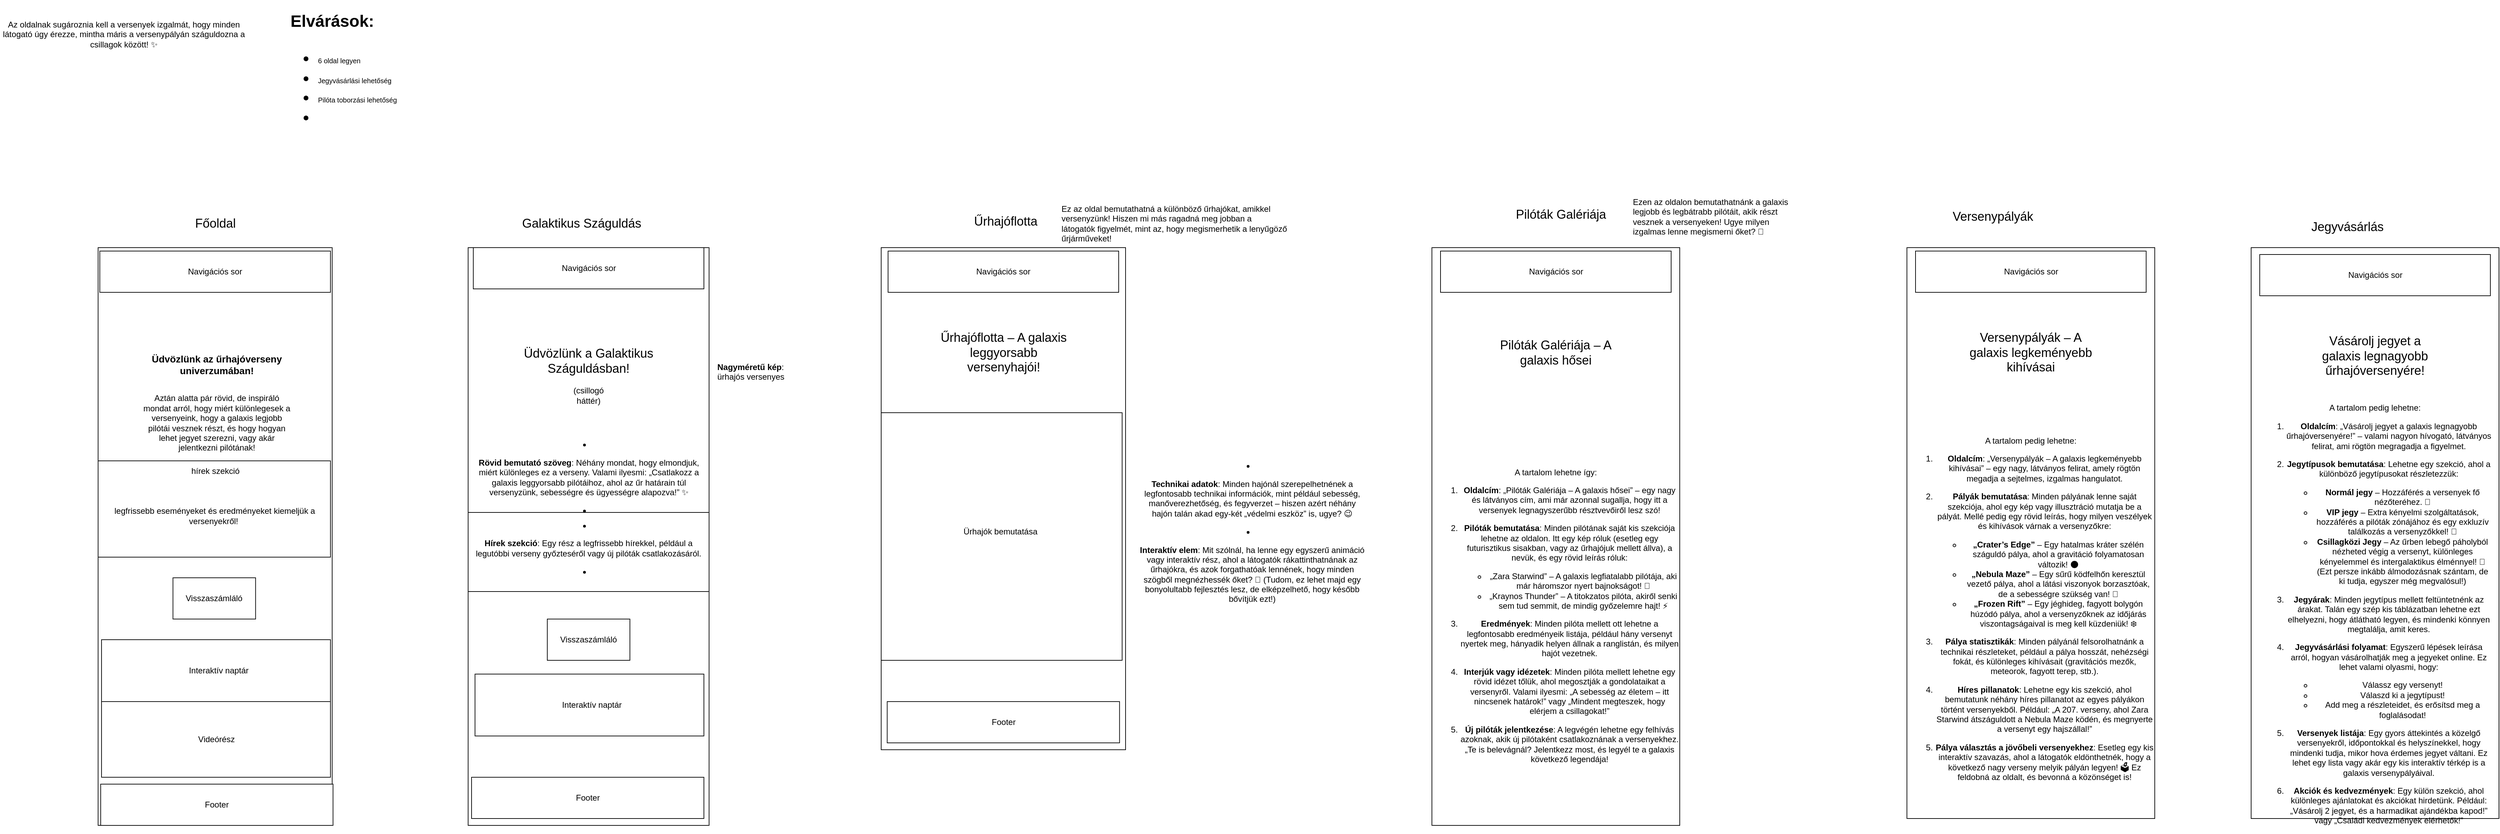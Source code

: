 <mxfile version="24.7.14">
  <diagram name="Page-1" id="7nvYOw_i18pYTV3BVsW4">
    <mxGraphModel dx="1193" dy="1925" grid="1" gridSize="10" guides="1" tooltips="1" connect="1" arrows="1" fold="1" page="1" pageScale="1" pageWidth="827" pageHeight="1169" math="0" shadow="0">
      <root>
        <mxCell id="0" />
        <mxCell id="1" parent="0" />
        <mxCell id="uCUTDOpJi0z06TZupSKV-12" value="" style="rounded=0;whiteSpace=wrap;html=1;" vertex="1" parent="1">
          <mxGeometry x="142.5" y="200" width="340" height="840" as="geometry" />
        </mxCell>
        <mxCell id="uCUTDOpJi0z06TZupSKV-3" value="Az oldalnak sugároznia kell a versenyek izgalmát, hogy minden látogató úgy érezze, mintha máris a versenypályán száguldozna a csillagok között! ✨" style="text;html=1;align=center;verticalAlign=middle;whiteSpace=wrap;rounded=0;" vertex="1" parent="1">
          <mxGeometry y="-160" width="360" height="100" as="geometry" />
        </mxCell>
        <mxCell id="uCUTDOpJi0z06TZupSKV-4" value="&lt;h1 style=&quot;margin-top: 0px;&quot;&gt;&lt;span style=&quot;background-color: initial;&quot;&gt;Elvárások:&lt;/span&gt;&lt;/h1&gt;&lt;h1 style=&quot;margin-top: 0px;&quot;&gt;&lt;ul&gt;&lt;li&gt;&lt;font size=&quot;1&quot;&gt;&lt;span style=&quot;font-weight: 400;&quot;&gt;6 oldal legyen&lt;/span&gt;&lt;/font&gt;&lt;/li&gt;&lt;li&gt;&lt;font size=&quot;1&quot;&gt;&lt;span style=&quot;font-weight: 400;&quot;&gt;Jegyvásárlási lehetőség&lt;/span&gt;&lt;/font&gt;&lt;/li&gt;&lt;li&gt;&lt;font size=&quot;1&quot;&gt;&lt;span style=&quot;font-weight: 400;&quot;&gt;Pilóta toborzási lehetőség&lt;/span&gt;&lt;/font&gt;&lt;/li&gt;&lt;li&gt;&lt;font size=&quot;1&quot;&gt;&lt;span style=&quot;font-weight: 400;&quot;&gt;&lt;br&gt;&lt;/span&gt;&lt;/font&gt;&lt;/li&gt;&lt;/ul&gt;&lt;/h1&gt;" style="text;html=1;whiteSpace=wrap;overflow=hidden;rounded=0;" vertex="1" parent="1">
          <mxGeometry x="420" y="-150" width="470" height="180" as="geometry" />
        </mxCell>
        <mxCell id="uCUTDOpJi0z06TZupSKV-5" value="&lt;font style=&quot;font-size: 18px;&quot;&gt;Főoldal&lt;/font&gt;" style="text;html=1;align=center;verticalAlign=middle;whiteSpace=wrap;rounded=0;" vertex="1" parent="1">
          <mxGeometry x="147.5" y="150" width="330" height="30" as="geometry" />
        </mxCell>
        <mxCell id="uCUTDOpJi0z06TZupSKV-6" value="" style="shape=image;html=1;verticalAlign=top;verticalLabelPosition=bottom;labelBackgroundColor=#ffffff;imageAspect=0;aspect=fixed;image=https://cdn4.iconfinder.com/data/icons/evil-icons-user-interface/64/picture-128.png" vertex="1" parent="1">
          <mxGeometry x="145" y="200" width="340" height="340" as="geometry" />
        </mxCell>
        <mxCell id="uCUTDOpJi0z06TZupSKV-7" value="&lt;font style=&quot;font-size: 14px;&quot;&gt;&lt;b&gt;Üdvözlünk az űrhajóverseny univerzumában!&lt;/b&gt;&lt;/font&gt;" style="text;html=1;align=center;verticalAlign=middle;whiteSpace=wrap;rounded=0;" vertex="1" parent="1">
          <mxGeometry x="170" y="355" width="290" height="30" as="geometry" />
        </mxCell>
        <mxCell id="uCUTDOpJi0z06TZupSKV-8" value="Navigációs sor" style="rounded=0;whiteSpace=wrap;html=1;" vertex="1" parent="1">
          <mxGeometry x="145" y="205" width="335" height="60" as="geometry" />
        </mxCell>
        <mxCell id="uCUTDOpJi0z06TZupSKV-10" value="Aztán alatta pár rövid, de inspiráló mondat arról, hogy miért különlegesek a versenyeink, hogy a galaxis legjobb pilótái vesznek részt, és hogy hogyan lehet jegyet szerezni, vagy akár jelentkezni pilótának!" style="text;html=1;align=center;verticalAlign=middle;whiteSpace=wrap;rounded=0;" vertex="1" parent="1">
          <mxGeometry x="205" y="400" width="220" height="110" as="geometry" />
        </mxCell>
        <mxCell id="uCUTDOpJi0z06TZupSKV-13" value="" style="rounded=0;whiteSpace=wrap;html=1;" vertex="1" parent="1">
          <mxGeometry x="142.5" y="510" width="337.5" height="140" as="geometry" />
        </mxCell>
        <mxCell id="uCUTDOpJi0z06TZupSKV-14" value="hírek szekció" style="text;html=1;align=center;verticalAlign=middle;whiteSpace=wrap;rounded=0;" vertex="1" parent="1">
          <mxGeometry x="242.5" y="510" width="140" height="30" as="geometry" />
        </mxCell>
        <mxCell id="uCUTDOpJi0z06TZupSKV-15" value="legfrissebb eseményeket és eredményeket kiemeljük a versenyekről!&amp;nbsp;" style="text;html=1;align=center;verticalAlign=middle;whiteSpace=wrap;rounded=0;" vertex="1" parent="1">
          <mxGeometry x="142.5" y="540" width="337.5" height="100" as="geometry" />
        </mxCell>
        <mxCell id="uCUTDOpJi0z06TZupSKV-16" value="Visszaszámláló" style="rounded=0;whiteSpace=wrap;html=1;" vertex="1" parent="1">
          <mxGeometry x="251.25" y="680" width="120" height="60" as="geometry" />
        </mxCell>
        <mxCell id="uCUTDOpJi0z06TZupSKV-17" value="Footer" style="rounded=0;whiteSpace=wrap;html=1;" vertex="1" parent="1">
          <mxGeometry x="146.25" y="980" width="337.5" height="60" as="geometry" />
        </mxCell>
        <mxCell id="uCUTDOpJi0z06TZupSKV-18" value="&amp;nbsp; Interaktív naptár" style="rounded=0;whiteSpace=wrap;html=1;" vertex="1" parent="1">
          <mxGeometry x="147.5" y="770" width="332.5" height="90" as="geometry" />
        </mxCell>
        <mxCell id="uCUTDOpJi0z06TZupSKV-19" value="Videórész" style="rounded=0;whiteSpace=wrap;html=1;" vertex="1" parent="1">
          <mxGeometry x="147.5" y="860" width="332.5" height="110" as="geometry" />
        </mxCell>
        <mxCell id="uCUTDOpJi0z06TZupSKV-20" value="&lt;font style=&quot;font-size: 18px;&quot;&gt;Galaktikus Száguldás&lt;/font&gt;" style="text;html=1;align=center;verticalAlign=middle;whiteSpace=wrap;rounded=0;" vertex="1" parent="1">
          <mxGeometry x="680" y="150" width="330" height="30" as="geometry" />
        </mxCell>
        <mxCell id="uCUTDOpJi0z06TZupSKV-21" value="" style="rounded=0;whiteSpace=wrap;html=1;" vertex="1" parent="1">
          <mxGeometry x="680" y="200" width="350" height="840" as="geometry" />
        </mxCell>
        <mxCell id="uCUTDOpJi0z06TZupSKV-22" value="Navigációs sor" style="rounded=0;whiteSpace=wrap;html=1;" vertex="1" parent="1">
          <mxGeometry x="687.5" y="200" width="335" height="60" as="geometry" />
        </mxCell>
        <mxCell id="uCUTDOpJi0z06TZupSKV-24" value="" style="shape=image;html=1;verticalAlign=top;verticalLabelPosition=bottom;labelBackgroundColor=#ffffff;imageAspect=0;aspect=fixed;image=https://cdn4.iconfinder.com/data/icons/evil-icons-user-interface/64/picture-128.png;direction=east;" vertex="1" parent="1">
          <mxGeometry x="749.38" y="265" width="211.25" height="211.25" as="geometry" />
        </mxCell>
        <mxCell id="uCUTDOpJi0z06TZupSKV-23" value="&lt;font style=&quot;font-size: 18px;&quot;&gt;Üdvözlünk a Galaktikus Száguldásban!&lt;/font&gt;" style="text;html=1;align=center;verticalAlign=middle;whiteSpace=wrap;rounded=0;" vertex="1" parent="1">
          <mxGeometry x="735" y="350" width="240" height="30" as="geometry" />
        </mxCell>
        <mxCell id="uCUTDOpJi0z06TZupSKV-25" value="(csillogó háttér)" style="text;html=1;align=center;verticalAlign=middle;whiteSpace=wrap;rounded=0;" vertex="1" parent="1">
          <mxGeometry x="825" y="400" width="60" height="30" as="geometry" />
        </mxCell>
        <mxCell id="uCUTDOpJi0z06TZupSKV-27" value="&lt;strong&gt;Nagyméretű kép&lt;/strong&gt;:&lt;div&gt;ürhajós versenyes&lt;/div&gt;" style="text;whiteSpace=wrap;html=1;" vertex="1" parent="1">
          <mxGeometry x="1040" y="360" width="130" height="40" as="geometry" />
        </mxCell>
        <mxCell id="uCUTDOpJi0z06TZupSKV-28" value="&lt;li&gt;&lt;p&gt;&lt;strong&gt;Rövid bemutató szöveg&lt;/strong&gt;: Néhány mondat, hogy elmondjuk, miért különleges ez a verseny. Valami ilyesmi: „Csatlakozz a galaxis leggyorsabb pilótáihoz, ahol az űr határain túl versenyzünk, sebességre és ügyességre alapozva!” ✨&lt;/p&gt;&lt;/li&gt;&lt;li&gt;&lt;p&gt;&lt;/p&gt;&lt;/li&gt;" style="text;html=1;align=center;verticalAlign=middle;whiteSpace=wrap;rounded=0;" vertex="1" parent="1">
          <mxGeometry x="692.5" y="495" width="325" height="90" as="geometry" />
        </mxCell>
        <mxCell id="uCUTDOpJi0z06TZupSKV-29" value="&lt;li&gt;&lt;p&gt;&lt;strong&gt;Hírek szekció&lt;/strong&gt;: Egy rész a legfrissebb hírekkel, például a legutóbbi verseny győzteséről vagy új pilóták csatlakozásáról.&lt;/p&gt;&lt;/li&gt;&lt;li&gt;&lt;p&gt;&lt;/p&gt;&lt;/li&gt;" style="rounded=0;whiteSpace=wrap;html=1;" vertex="1" parent="1">
          <mxGeometry x="680" y="585" width="350" height="115" as="geometry" />
        </mxCell>
        <mxCell id="uCUTDOpJi0z06TZupSKV-30" value="Visszaszámláló" style="rounded=0;whiteSpace=wrap;html=1;" vertex="1" parent="1">
          <mxGeometry x="795.01" y="740" width="120" height="60" as="geometry" />
        </mxCell>
        <mxCell id="uCUTDOpJi0z06TZupSKV-31" value="&amp;nbsp; Interaktív naptár" style="rounded=0;whiteSpace=wrap;html=1;" vertex="1" parent="1">
          <mxGeometry x="690" y="820" width="332.5" height="90" as="geometry" />
        </mxCell>
        <mxCell id="uCUTDOpJi0z06TZupSKV-32" value="Footer" style="rounded=0;whiteSpace=wrap;html=1;" vertex="1" parent="1">
          <mxGeometry x="685" y="970" width="337.5" height="60" as="geometry" />
        </mxCell>
        <mxCell id="uCUTDOpJi0z06TZupSKV-33" value="" style="rounded=0;whiteSpace=wrap;html=1;" vertex="1" parent="1">
          <mxGeometry x="1280" y="200" width="354.99" height="730" as="geometry" />
        </mxCell>
        <mxCell id="uCUTDOpJi0z06TZupSKV-34" value="Navigációs sor" style="rounded=0;whiteSpace=wrap;html=1;" vertex="1" parent="1">
          <mxGeometry x="1290" y="205" width="335" height="60" as="geometry" />
        </mxCell>
        <mxCell id="uCUTDOpJi0z06TZupSKV-35" value="&lt;font style=&quot;font-size: 18px;&quot;&gt;Űrhajóflotta&lt;/font&gt;" style="text;whiteSpace=wrap;html=1;" vertex="1" parent="1">
          <mxGeometry x="1412.5" y="145" width="90" height="40" as="geometry" />
        </mxCell>
        <mxCell id="uCUTDOpJi0z06TZupSKV-36" value="Ez az oldal bemutathatná a különböző űrhajókat, amikkel versenyzünk! Hiszen mi más ragadná meg jobban a látogatók figyelmét, mint az, hogy megismerhetik a lenyűgöző űrjárműveket!" style="text;whiteSpace=wrap;html=1;" vertex="1" parent="1">
          <mxGeometry x="1540" y="130" width="330" height="50" as="geometry" />
        </mxCell>
        <mxCell id="uCUTDOpJi0z06TZupSKV-38" value="" style="shape=image;html=1;verticalAlign=top;verticalLabelPosition=bottom;labelBackgroundColor=#ffffff;imageAspect=0;aspect=fixed;image=https://cdn4.iconfinder.com/data/icons/evil-icons-user-interface/64/picture-128.png" vertex="1" parent="1">
          <mxGeometry x="1370" y="265" width="175" height="175" as="geometry" />
        </mxCell>
        <mxCell id="uCUTDOpJi0z06TZupSKV-37" value="&lt;font style=&quot;font-size: 18px;&quot;&gt;Űrhajóflotta – A galaxis leggyorsabb versenyhajói!&lt;/font&gt;" style="text;html=1;align=center;verticalAlign=middle;whiteSpace=wrap;rounded=0;" vertex="1" parent="1">
          <mxGeometry x="1363.75" y="335" width="187.5" height="35" as="geometry" />
        </mxCell>
        <mxCell id="uCUTDOpJi0z06TZupSKV-39" value="" style="rounded=0;whiteSpace=wrap;html=1;" vertex="1" parent="1">
          <mxGeometry x="1280" y="440" width="350" height="360" as="geometry" />
        </mxCell>
        <mxCell id="uCUTDOpJi0z06TZupSKV-41" value="Ürhajók bemutatása&amp;nbsp;" style="text;html=1;align=center;verticalAlign=middle;whiteSpace=wrap;rounded=0;" vertex="1" parent="1">
          <mxGeometry x="1395" y="585" width="120" height="55" as="geometry" />
        </mxCell>
        <mxCell id="uCUTDOpJi0z06TZupSKV-42" value="&lt;li&gt;&lt;p&gt;&lt;strong&gt;Technikai adatok&lt;/strong&gt;: Minden hajónál szerepelhetnének a legfontosabb technikai információk, mint például sebesség, manőverezhetőség, és fegyverzet – hiszen azért néhány hajón talán akad egy-két „védelmi eszköz” is, ugye? 😉&lt;/p&gt;&lt;/li&gt;&lt;li&gt;&lt;p&gt;&lt;strong&gt;Interaktív elem&lt;/strong&gt;: Mit szólnál, ha lenne egy egyszerű animáció vagy interaktív rész, ahol a látogatók rákattinthatnának az űrhajókra, és azok forgathatóak lennének, hogy minden szögből megnézhessék őket? 🚀 (Tudom, ez lehet majd egy bonyolultabb fejlesztés lesz, de elképzelhető, hogy később bővítjük ezt!)&lt;/p&gt;&lt;/li&gt;" style="text;html=1;align=center;verticalAlign=middle;whiteSpace=wrap;rounded=0;" vertex="1" parent="1">
          <mxGeometry x="1654" y="531.25" width="330" height="177.5" as="geometry" />
        </mxCell>
        <mxCell id="uCUTDOpJi0z06TZupSKV-43" value="Footer" style="rounded=0;whiteSpace=wrap;html=1;" vertex="1" parent="1">
          <mxGeometry x="1288.75" y="860" width="337.5" height="60" as="geometry" />
        </mxCell>
        <mxCell id="uCUTDOpJi0z06TZupSKV-44" value="" style="rounded=0;whiteSpace=wrap;html=1;" vertex="1" parent="1">
          <mxGeometry x="2080" y="200" width="360" height="840" as="geometry" />
        </mxCell>
        <mxCell id="uCUTDOpJi0z06TZupSKV-45" value="Navigációs sor" style="rounded=0;whiteSpace=wrap;html=1;" vertex="1" parent="1">
          <mxGeometry x="2092.5" y="205" width="335" height="60" as="geometry" />
        </mxCell>
        <mxCell id="uCUTDOpJi0z06TZupSKV-46" value="&lt;font style=&quot;font-size: 18px;&quot;&gt;Pilóták Galériája&lt;/font&gt;" style="text;whiteSpace=wrap;html=1;" vertex="1" parent="1">
          <mxGeometry x="2200" y="135" width="180" height="40" as="geometry" />
        </mxCell>
        <mxCell id="uCUTDOpJi0z06TZupSKV-47" value="Ezen az oldalon bemutathatnánk a galaxis legjobb és legbátrabb pilótáit, akik részt vesznek a versenyeken! Ugye milyen izgalmas lenne megismerni őket? 🚀" style="text;whiteSpace=wrap;html=1;" vertex="1" parent="1">
          <mxGeometry x="2370" y="120" width="230" height="50" as="geometry" />
        </mxCell>
        <mxCell id="uCUTDOpJi0z06TZupSKV-48" value="" style="shape=image;html=1;verticalAlign=top;verticalLabelPosition=bottom;labelBackgroundColor=#ffffff;imageAspect=0;aspect=fixed;image=https://cdn4.iconfinder.com/data/icons/evil-icons-user-interface/64/picture-128.png" vertex="1" parent="1">
          <mxGeometry x="2172.5" y="265" width="175" height="175" as="geometry" />
        </mxCell>
        <mxCell id="uCUTDOpJi0z06TZupSKV-49" value="&lt;font style=&quot;font-size: 18px;&quot;&gt;Pilóták Galériája – A galaxis hősei&lt;/font&gt;" style="text;html=1;align=center;verticalAlign=middle;whiteSpace=wrap;rounded=0;" vertex="1" parent="1">
          <mxGeometry x="2166.25" y="335" width="187.5" height="35" as="geometry" />
        </mxCell>
        <mxCell id="uCUTDOpJi0z06TZupSKV-50" value="&lt;p&gt;A tartalom lehetne így:&lt;/p&gt;&lt;ol&gt;&lt;li&gt;&lt;p&gt;&lt;strong&gt;Oldalcím&lt;/strong&gt;: „Pilóták Galériája – A galaxis hősei” – egy nagy és látványos cím, ami már azonnal sugallja, hogy itt a versenyek legnagyszerűbb résztvevőiről lesz szó!&lt;/p&gt;&lt;/li&gt;&lt;li&gt;&lt;p&gt;&lt;strong&gt;Pilóták bemutatása&lt;/strong&gt;: Minden pilótának saját kis szekciója lehetne az oldalon. Itt egy kép róluk (esetleg egy futurisztikus sisakban, vagy az űrhajójuk mellett állva), a nevük, és egy rövid leírás róluk:&lt;/p&gt;&lt;ul&gt;&lt;li&gt;„Zara Starwind” – A galaxis legfiatalabb pilótája, aki már háromszor nyert bajnokságot! 🌠&lt;/li&gt;&lt;li&gt;„Kraynos Thunder” – A titokzatos pilóta, akiről senki sem tud semmit, de mindig győzelemre hajt! ⚡&lt;/li&gt;&lt;/ul&gt;&lt;/li&gt;&lt;li&gt;&lt;p&gt;&lt;strong&gt;Eredmények&lt;/strong&gt;: Minden pilóta mellett ott lehetne a legfontosabb eredményeik listája, például hány versenyt nyertek meg, hányadik helyen állnak a ranglistán, és milyen hajót vezetnek.&lt;/p&gt;&lt;/li&gt;&lt;li&gt;&lt;p&gt;&lt;strong&gt;Interjúk vagy idézetek&lt;/strong&gt;: Minden pilóta mellett lehetne egy rövid idézet tőlük, ahol megosztják a gondolataikat a versenyről. Valami ilyesmi: „A sebesség az életem – itt nincsenek határok!” vagy „Mindent megteszek, hogy elérjem a csillagokat!”&lt;/p&gt;&lt;/li&gt;&lt;li&gt;&lt;p&gt;&lt;strong&gt;Új pilóták jelentkezése&lt;/strong&gt;: A legvégén lehetne egy felhívás azoknak, akik új pilótaként csatlakoznának a versenyekhez. „Te is belevágnál? Jelentkezz most, és legyél te a galaxis következő legendája!&lt;/p&gt;&lt;/li&gt;&lt;/ol&gt;" style="text;html=1;align=center;verticalAlign=middle;whiteSpace=wrap;rounded=0;" vertex="1" parent="1">
          <mxGeometry x="2080" y="440" width="360" height="590" as="geometry" />
        </mxCell>
        <mxCell id="uCUTDOpJi0z06TZupSKV-51" value="" style="rounded=0;whiteSpace=wrap;html=1;" vertex="1" parent="1">
          <mxGeometry x="2770" y="200" width="360" height="830" as="geometry" />
        </mxCell>
        <mxCell id="uCUTDOpJi0z06TZupSKV-52" value="Navigációs sor" style="rounded=0;whiteSpace=wrap;html=1;" vertex="1" parent="1">
          <mxGeometry x="2782.5" y="205" width="335" height="60" as="geometry" />
        </mxCell>
        <mxCell id="uCUTDOpJi0z06TZupSKV-53" value="&lt;font style=&quot;font-size: 18px;&quot;&gt;Versenypályák&lt;/font&gt;" style="text;html=1;align=center;verticalAlign=middle;whiteSpace=wrap;rounded=0;" vertex="1" parent="1">
          <mxGeometry x="2865" y="140" width="60" height="30" as="geometry" />
        </mxCell>
        <mxCell id="uCUTDOpJi0z06TZupSKV-54" value="" style="shape=image;html=1;verticalAlign=top;verticalLabelPosition=bottom;labelBackgroundColor=#ffffff;imageAspect=0;aspect=fixed;image=https://cdn4.iconfinder.com/data/icons/evil-icons-user-interface/64/picture-128.png" vertex="1" parent="1">
          <mxGeometry x="2862.5" y="265" width="175" height="175" as="geometry" />
        </mxCell>
        <mxCell id="uCUTDOpJi0z06TZupSKV-55" value="&lt;font style=&quot;font-size: 18px;&quot;&gt;Versenypályák – A galaxis legkeményebb kihívásai&lt;/font&gt;" style="text;html=1;align=center;verticalAlign=middle;whiteSpace=wrap;rounded=0;" vertex="1" parent="1">
          <mxGeometry x="2856.25" y="335" width="187.5" height="35" as="geometry" />
        </mxCell>
        <mxCell id="uCUTDOpJi0z06TZupSKV-56" value="&lt;p&gt;A tartalom pedig lehetne:&lt;/p&gt;&lt;ol&gt;&lt;li&gt;&lt;p&gt;&lt;strong&gt;Oldalcím&lt;/strong&gt;: „Versenypályák – A galaxis legkeményebb kihívásai” – egy nagy, látványos felirat, amely rögtön megadja a sejtelmes, izgalmas hangulatot.&lt;/p&gt;&lt;/li&gt;&lt;li&gt;&lt;p&gt;&lt;strong&gt;Pályák bemutatása&lt;/strong&gt;: Minden pályának lenne saját szekciója, ahol egy kép vagy illusztráció mutatja be a pályát. Mellé pedig egy rövid leírás, hogy milyen veszélyek és kihívások várnak a versenyzőkre:&lt;/p&gt;&lt;ul&gt;&lt;li&gt;&lt;strong&gt;„Crater’s Edge”&lt;/strong&gt; – Egy hatalmas kráter szélén száguldó pálya, ahol a gravitáció folyamatosan változik! 🌑&lt;/li&gt;&lt;li&gt;&lt;strong&gt;„Nebula Maze”&lt;/strong&gt; – Egy sűrű ködfelhőn keresztül vezető pálya, ahol a látási viszonyok borzasztóak, de a sebességre szükség van! 🌌&lt;/li&gt;&lt;li&gt;&lt;strong&gt;„Frozen Rift”&lt;/strong&gt; – Egy jéghideg, fagyott bolygón húzódó pálya, ahol a versenyzőknek az időjárás viszontagságaival is meg kell küzdeniük! ❄️&lt;/li&gt;&lt;/ul&gt;&lt;/li&gt;&lt;li&gt;&lt;p&gt;&lt;strong&gt;Pálya statisztikák&lt;/strong&gt;: Minden pályánál felsorolhatnánk a technikai részleteket, például a pálya hosszát, nehézségi fokát, és különleges kihívásait (gravitációs mezők, meteorok, fagyott terep, stb.).&lt;/p&gt;&lt;/li&gt;&lt;li&gt;&lt;p&gt;&lt;strong&gt;Híres pillanatok&lt;/strong&gt;: Lehetne egy kis szekció, ahol bemutatunk néhány híres pillanatot az egyes pályákon történt versenyekből. Például: „A 207. verseny, ahol Zara Starwind átszáguldott a Nebula Maze ködén, és megnyerte a versenyt egy hajszállal!”&lt;/p&gt;&lt;/li&gt;&lt;li&gt;&lt;p&gt;&lt;strong&gt;Pálya választás a jövőbeli versenyekhez&lt;/strong&gt;: Esetleg egy kis interaktív szavazás, ahol a látogatók eldönthetnék, hogy a következő nagy verseny melyik pályán legyen! 🗳️ Ez feldobná az oldalt, és bevonná a közönséget is!&lt;/p&gt;&lt;/li&gt;&lt;/ol&gt;" style="text;html=1;align=center;verticalAlign=middle;whiteSpace=wrap;rounded=0;" vertex="1" parent="1">
          <mxGeometry x="2770" y="420" width="360" height="610" as="geometry" />
        </mxCell>
        <mxCell id="uCUTDOpJi0z06TZupSKV-57" value="" style="rounded=0;whiteSpace=wrap;html=1;" vertex="1" parent="1">
          <mxGeometry x="3270" y="200" width="360" height="830" as="geometry" />
        </mxCell>
        <mxCell id="uCUTDOpJi0z06TZupSKV-58" value="Navigációs sor" style="rounded=0;whiteSpace=wrap;html=1;" vertex="1" parent="1">
          <mxGeometry x="3282.5" y="210" width="335" height="60" as="geometry" />
        </mxCell>
        <mxCell id="uCUTDOpJi0z06TZupSKV-59" value="&lt;font style=&quot;font-size: 18px;&quot;&gt;Jegyvásárlás&lt;/font&gt;" style="text;html=1;align=center;verticalAlign=middle;whiteSpace=wrap;rounded=0;" vertex="1" parent="1">
          <mxGeometry x="3340" y="155" width="140" height="30" as="geometry" />
        </mxCell>
        <mxCell id="uCUTDOpJi0z06TZupSKV-60" value="" style="shape=image;html=1;verticalAlign=top;verticalLabelPosition=bottom;labelBackgroundColor=#ffffff;imageAspect=0;aspect=fixed;image=https://cdn4.iconfinder.com/data/icons/evil-icons-user-interface/64/picture-128.png" vertex="1" parent="1">
          <mxGeometry x="3362.5" y="270" width="175" height="175" as="geometry" />
        </mxCell>
        <mxCell id="uCUTDOpJi0z06TZupSKV-61" value="&lt;font style=&quot;font-size: 18px;&quot;&gt;Vásárolj jegyet a galaxis legnagyobb űrhajóversenyére!&lt;/font&gt;" style="text;html=1;align=center;verticalAlign=middle;whiteSpace=wrap;rounded=0;" vertex="1" parent="1">
          <mxGeometry x="3356.25" y="340" width="187.5" height="35" as="geometry" />
        </mxCell>
        <mxCell id="uCUTDOpJi0z06TZupSKV-62" value="&lt;p&gt;A tartalom pedig lehetne:&lt;/p&gt;&lt;ol&gt;&lt;li&gt;&lt;p&gt;&lt;strong&gt;Oldalcím&lt;/strong&gt;: „Vásárolj jegyet a galaxis legnagyobb űrhajóversenyére!” – valami nagyon hívogató, látványos felirat, ami rögtön megragadja a figyelmet.&lt;/p&gt;&lt;/li&gt;&lt;li&gt;&lt;p&gt;&lt;strong&gt;Jegytípusok bemutatása&lt;/strong&gt;: Lehetne egy szekció, ahol a különböző jegytípusokat részletezzük:&lt;/p&gt;&lt;ul&gt;&lt;li&gt;&lt;strong&gt;Normál jegy&lt;/strong&gt; – Hozzáférés a versenyek fő nézőteréhez. 🎫&lt;/li&gt;&lt;li&gt;&lt;strong&gt;VIP jegy&lt;/strong&gt; – Extra kényelmi szolgáltatások, hozzáférés a pilóták zónájához és egy exkluzív találkozás a versenyzőkkel! 🏅&lt;/li&gt;&lt;li&gt;&lt;strong&gt;Csillagközi Jegy&lt;/strong&gt; – Az űrben lebegő páholyból nézheted végig a versenyt, különleges kényelemmel és intergalaktikus élménnyel! 🌠 (Ezt persze inkább álmodozásnak szántam, de ki tudja, egyszer még megvalósul!)&lt;/li&gt;&lt;/ul&gt;&lt;/li&gt;&lt;li&gt;&lt;p&gt;&lt;strong&gt;Jegyárak&lt;/strong&gt;: Minden jegytípus mellett feltüntetnénk az árakat. Talán egy szép kis táblázatban lehetne ezt elhelyezni, hogy átlátható legyen, és mindenki könnyen megtalálja, amit keres.&lt;/p&gt;&lt;/li&gt;&lt;li&gt;&lt;p&gt;&lt;strong&gt;Jegyvásárlási folyamat&lt;/strong&gt;: Egyszerű lépések leírása arról, hogyan vásárolhatják meg a jegyeket online. Ez lehet valami olyasmi, hogy:&lt;/p&gt;&lt;ul&gt;&lt;li&gt;Válassz egy versenyt!&lt;/li&gt;&lt;li&gt;Válaszd ki a jegytípust!&lt;/li&gt;&lt;li&gt;Add meg a részleteidet, és erősítsd meg a foglalásodat!&lt;/li&gt;&lt;/ul&gt;&lt;/li&gt;&lt;li&gt;&lt;p&gt;&lt;strong&gt;Versenyek listája&lt;/strong&gt;: Egy gyors áttekintés a közelgő versenyekről, időpontokkal és helyszínekkel, hogy mindenki tudja, mikor hova érdemes jegyet váltani. Ez lehet egy lista vagy akár egy kis interaktív térkép is a galaxis versenypályáival.&lt;/p&gt;&lt;/li&gt;&lt;li&gt;&lt;p&gt;&lt;strong&gt;Akciók és kedvezmények&lt;/strong&gt;: Egy külön szekció, ahol különleges ajánlatokat és akciókat hirdetünk. Például: „Vásárolj 2 jegyet, és a harmadikat ajándékba kapod!” vagy „Családi kedvezmények elérhetők!”&lt;/p&gt;&lt;/li&gt;&lt;/ol&gt;" style="text;html=1;align=center;verticalAlign=middle;whiteSpace=wrap;rounded=0;" vertex="1" parent="1">
          <mxGeometry x="3280" y="445" width="340" height="575" as="geometry" />
        </mxCell>
      </root>
    </mxGraphModel>
  </diagram>
</mxfile>
